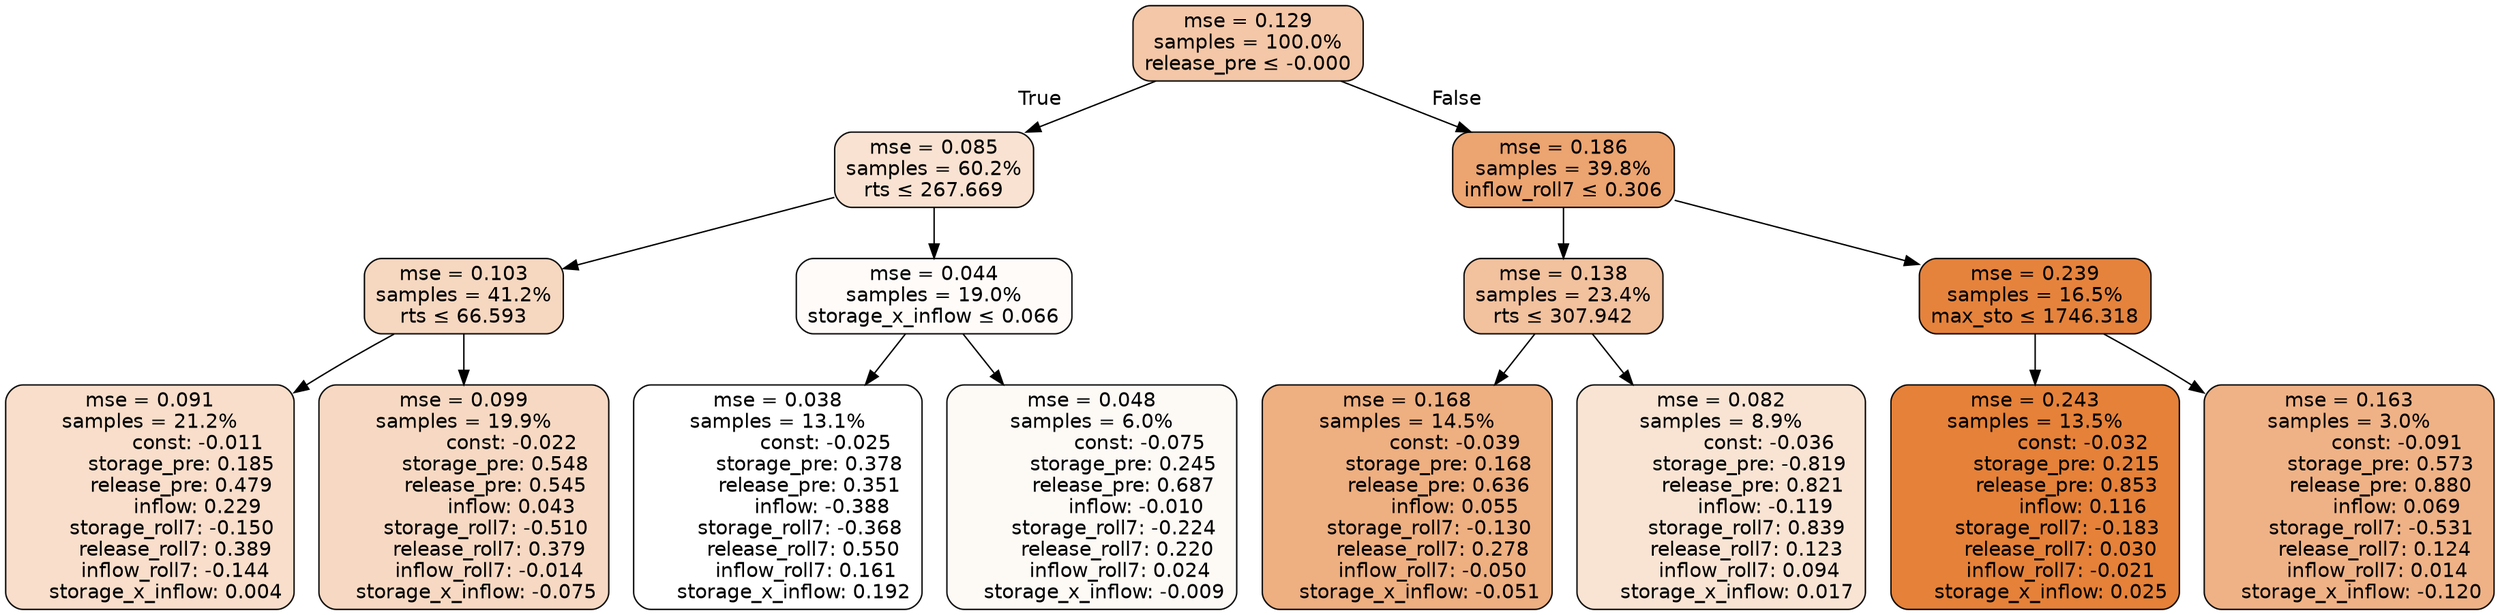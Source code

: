 digraph tree {
bgcolor="transparent"
node [shape=rectangle, style="filled, rounded", color="black", fontname=helvetica] ;
edge [fontname=helvetica] ;
	"0" [label="mse = 0.129
samples = 100.0%
release_pre &le; -0.000", fillcolor="#f3c7a7"]
	"1" [label="mse = 0.085
samples = 60.2%
rts &le; 267.669", fillcolor="#f9e2d1"]
	"2" [label="mse = 0.103
samples = 41.2%
rts &le; 66.593", fillcolor="#f6d7c0"]
	"3" [label="mse = 0.091
samples = 21.2%
               const: -0.011
          storage_pre: 0.185
          release_pre: 0.479
               inflow: 0.229
       storage_roll7: -0.150
        release_roll7: 0.389
        inflow_roll7: -0.144
     storage_x_inflow: 0.004", fillcolor="#f8decb"]
	"4" [label="mse = 0.099
samples = 19.9%
               const: -0.022
          storage_pre: 0.548
          release_pre: 0.545
               inflow: 0.043
       storage_roll7: -0.510
        release_roll7: 0.379
        inflow_roll7: -0.014
    storage_x_inflow: -0.075", fillcolor="#f7d9c3"]
	"5" [label="mse = 0.044
samples = 19.0%
storage_x_inflow &le; 0.066", fillcolor="#fefbf9"]
	"6" [label="mse = 0.038
samples = 13.1%
               const: -0.025
          storage_pre: 0.378
          release_pre: 0.351
              inflow: -0.388
       storage_roll7: -0.368
        release_roll7: 0.550
         inflow_roll7: 0.161
     storage_x_inflow: 0.192", fillcolor="#ffffff"]
	"7" [label="mse = 0.048
samples = 6.0%
               const: -0.075
          storage_pre: 0.245
          release_pre: 0.687
              inflow: -0.010
       storage_roll7: -0.224
        release_roll7: 0.220
         inflow_roll7: 0.024
    storage_x_inflow: -0.009", fillcolor="#fdf9f5"]
	"8" [label="mse = 0.186
samples = 39.8%
inflow_roll7 &le; 0.306", fillcolor="#eca470"]
	"9" [label="mse = 0.138
samples = 23.4%
rts &le; 307.942", fillcolor="#f2c19e"]
	"10" [label="mse = 0.168
samples = 14.5%
               const: -0.039
          storage_pre: 0.168
          release_pre: 0.636
               inflow: 0.055
       storage_roll7: -0.130
        release_roll7: 0.278
        inflow_roll7: -0.050
    storage_x_inflow: -0.051", fillcolor="#eeaf81"]
	"11" [label="mse = 0.082
samples = 8.9%
               const: -0.036
         storage_pre: -0.819
          release_pre: 0.821
              inflow: -0.119
        storage_roll7: 0.839
        release_roll7: 0.123
         inflow_roll7: 0.094
     storage_x_inflow: 0.017", fillcolor="#f9e4d4"]
	"12" [label="mse = 0.239
samples = 16.5%
max_sto &le; 1746.318", fillcolor="#e5833d"]
	"13" [label="mse = 0.243
samples = 13.5%
               const: -0.032
          storage_pre: 0.215
          release_pre: 0.853
               inflow: 0.116
       storage_roll7: -0.183
        release_roll7: 0.030
        inflow_roll7: -0.021
     storage_x_inflow: 0.025", fillcolor="#e58139"]
	"14" [label="mse = 0.163
samples = 3.0%
               const: -0.091
          storage_pre: 0.573
          release_pre: 0.880
               inflow: 0.069
       storage_roll7: -0.531
        release_roll7: 0.124
         inflow_roll7: 0.014
    storage_x_inflow: -0.120", fillcolor="#efb286"]

	"0" -> "1" [labeldistance=2.5, labelangle=45, headlabel="True"]
	"1" -> "2"
	"2" -> "3"
	"2" -> "4"
	"1" -> "5"
	"5" -> "6"
	"5" -> "7"
	"0" -> "8" [labeldistance=2.5, labelangle=-45, headlabel="False"]
	"8" -> "9"
	"9" -> "10"
	"9" -> "11"
	"8" -> "12"
	"12" -> "13"
	"12" -> "14"
}